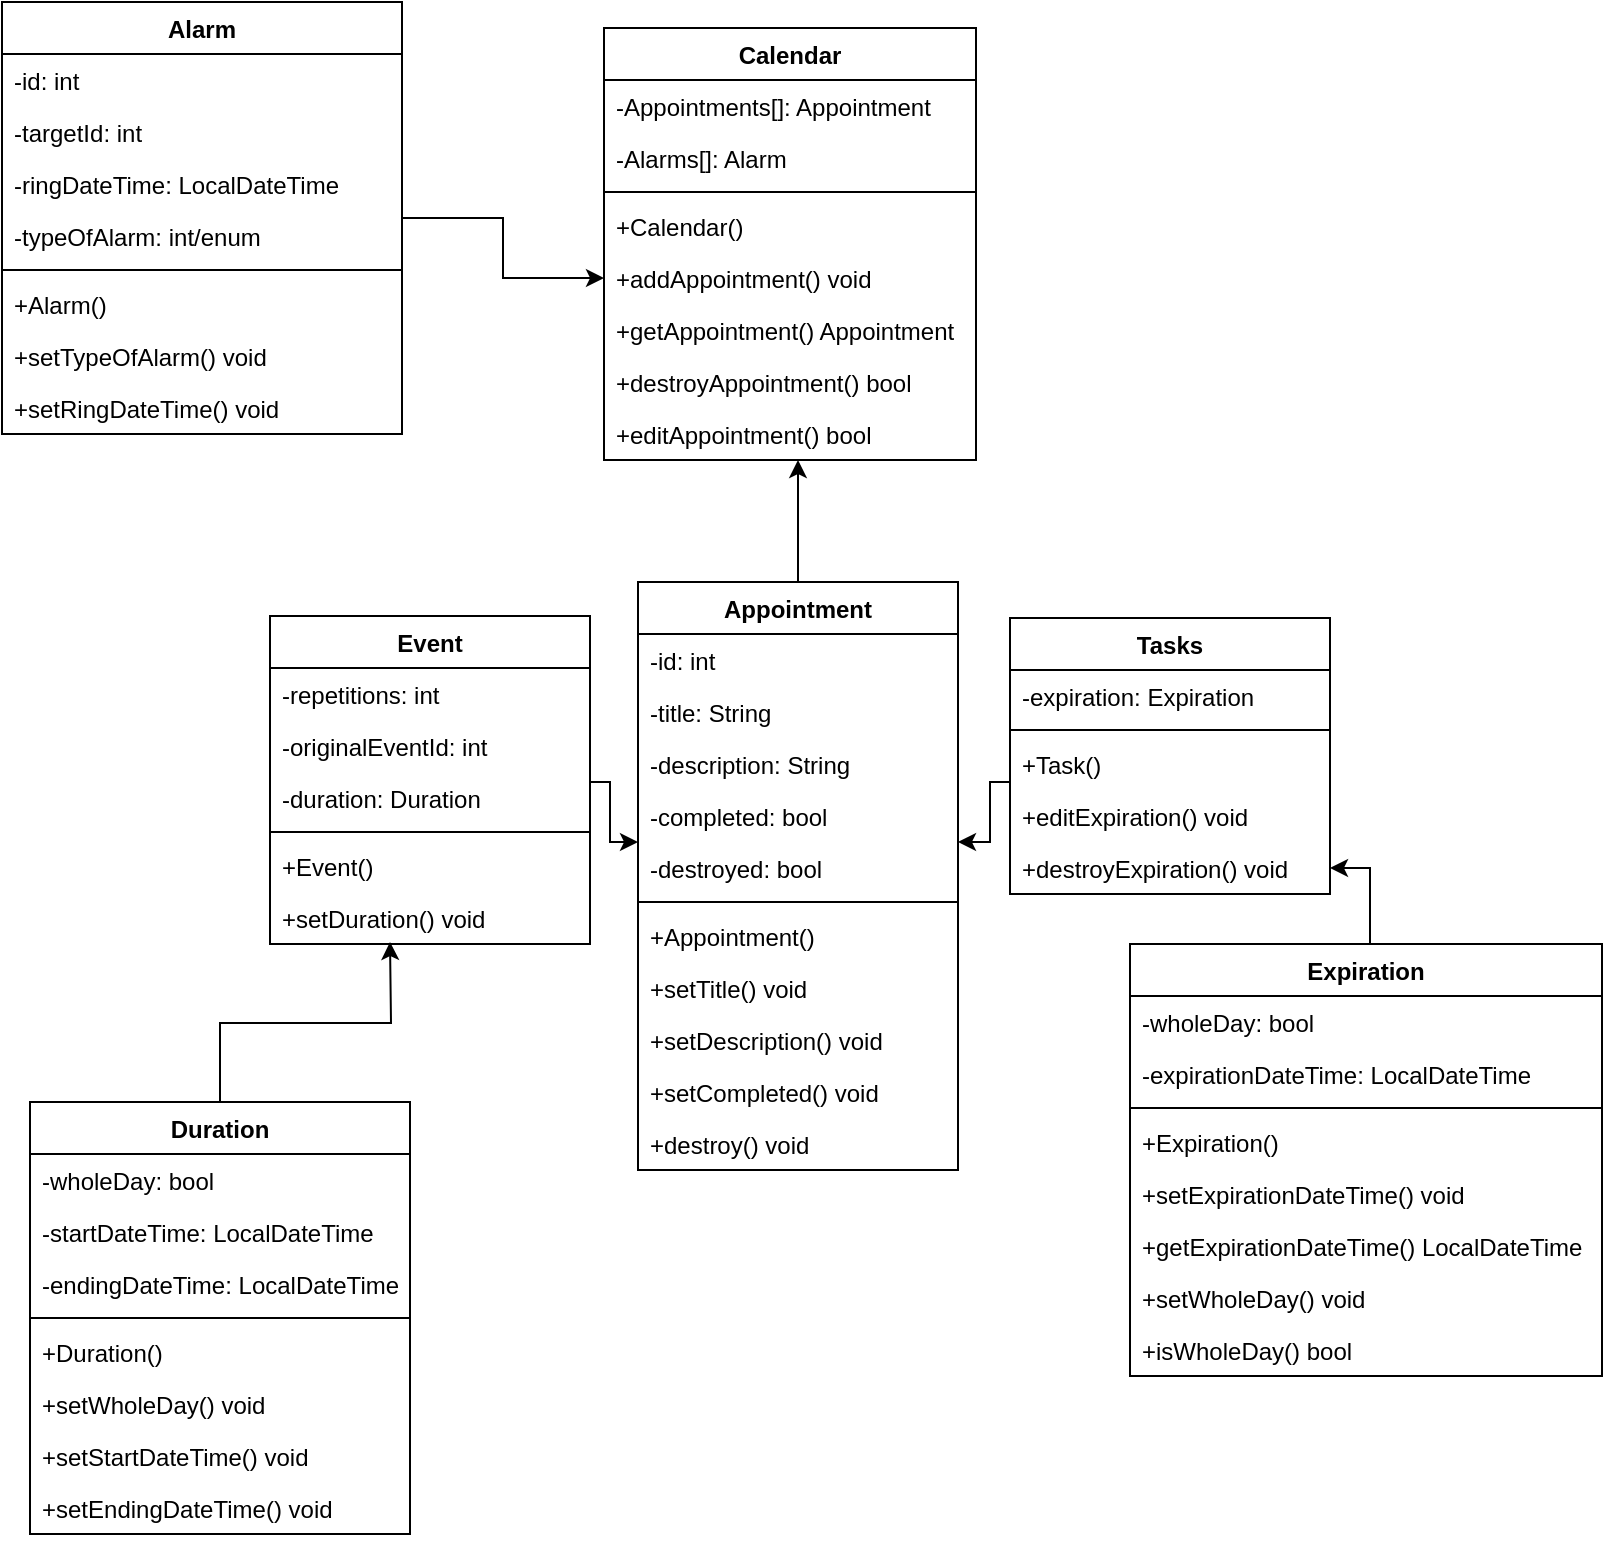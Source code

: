 <mxfile version="21.1.2" type="device">
  <diagram name="Página-1" id="B7GhUHJkOe92NP1iBFbK">
    <mxGraphModel dx="1434" dy="806" grid="1" gridSize="10" guides="1" tooltips="1" connect="1" arrows="1" fold="1" page="1" pageScale="1" pageWidth="827" pageHeight="1169" math="0" shadow="0">
      <root>
        <mxCell id="0" />
        <mxCell id="1" parent="0" />
        <mxCell id="6yVP0xscNu6BQEY-c9Ur-9" value="Calendar" style="swimlane;fontStyle=1;align=center;verticalAlign=top;childLayout=stackLayout;horizontal=1;startSize=26;horizontalStack=0;resizeParent=1;resizeParentMax=0;resizeLast=0;collapsible=1;marginBottom=0;" parent="1" vertex="1">
          <mxGeometry x="311" y="23" width="186" height="216" as="geometry" />
        </mxCell>
        <mxCell id="6yVP0xscNu6BQEY-c9Ur-14" value="-Appointments[]: Appointment" style="text;strokeColor=none;fillColor=none;align=left;verticalAlign=top;spacingLeft=4;spacingRight=4;overflow=hidden;rotatable=0;points=[[0,0.5],[1,0.5]];portConstraint=eastwest;" parent="6yVP0xscNu6BQEY-c9Ur-9" vertex="1">
          <mxGeometry y="26" width="186" height="26" as="geometry" />
        </mxCell>
        <mxCell id="pq_9ftzxwfjxtikR4yIr-13" value="-Alarms[]: Alarm" style="text;strokeColor=none;fillColor=none;align=left;verticalAlign=top;spacingLeft=4;spacingRight=4;overflow=hidden;rotatable=0;points=[[0,0.5],[1,0.5]];portConstraint=eastwest;" parent="6yVP0xscNu6BQEY-c9Ur-9" vertex="1">
          <mxGeometry y="52" width="186" height="26" as="geometry" />
        </mxCell>
        <mxCell id="6yVP0xscNu6BQEY-c9Ur-11" value="" style="line;strokeWidth=1;fillColor=none;align=left;verticalAlign=middle;spacingTop=-1;spacingLeft=3;spacingRight=3;rotatable=0;labelPosition=right;points=[];portConstraint=eastwest;strokeColor=inherit;" parent="6yVP0xscNu6BQEY-c9Ur-9" vertex="1">
          <mxGeometry y="78" width="186" height="8" as="geometry" />
        </mxCell>
        <mxCell id="6yVP0xscNu6BQEY-c9Ur-13" value="+Calendar()" style="text;strokeColor=none;fillColor=none;align=left;verticalAlign=top;spacingLeft=4;spacingRight=4;overflow=hidden;rotatable=0;points=[[0,0.5],[1,0.5]];portConstraint=eastwest;" parent="6yVP0xscNu6BQEY-c9Ur-9" vertex="1">
          <mxGeometry y="86" width="186" height="26" as="geometry" />
        </mxCell>
        <mxCell id="6yVP0xscNu6BQEY-c9Ur-15" value="+addAppointment() void" style="text;strokeColor=none;fillColor=none;align=left;verticalAlign=top;spacingLeft=4;spacingRight=4;overflow=hidden;rotatable=0;points=[[0,0.5],[1,0.5]];portConstraint=eastwest;" parent="6yVP0xscNu6BQEY-c9Ur-9" vertex="1">
          <mxGeometry y="112" width="186" height="26" as="geometry" />
        </mxCell>
        <mxCell id="6yVP0xscNu6BQEY-c9Ur-145" value="+getAppointment() Appointment" style="text;strokeColor=none;fillColor=none;align=left;verticalAlign=top;spacingLeft=4;spacingRight=4;overflow=hidden;rotatable=0;points=[[0,0.5],[1,0.5]];portConstraint=eastwest;" parent="6yVP0xscNu6BQEY-c9Ur-9" vertex="1">
          <mxGeometry y="138" width="186" height="26" as="geometry" />
        </mxCell>
        <mxCell id="6yVP0xscNu6BQEY-c9Ur-19" value="+destroyAppointment() bool" style="text;strokeColor=none;fillColor=none;align=left;verticalAlign=top;spacingLeft=4;spacingRight=4;overflow=hidden;rotatable=0;points=[[0,0.5],[1,0.5]];portConstraint=eastwest;" parent="6yVP0xscNu6BQEY-c9Ur-9" vertex="1">
          <mxGeometry y="164" width="186" height="26" as="geometry" />
        </mxCell>
        <mxCell id="6yVP0xscNu6BQEY-c9Ur-16" value="+editAppointment() bool" style="text;strokeColor=none;fillColor=none;align=left;verticalAlign=top;spacingLeft=4;spacingRight=4;overflow=hidden;rotatable=0;points=[[0,0.5],[1,0.5]];portConstraint=eastwest;" parent="6yVP0xscNu6BQEY-c9Ur-9" vertex="1">
          <mxGeometry y="190" width="186" height="26" as="geometry" />
        </mxCell>
        <mxCell id="pq_9ftzxwfjxtikR4yIr-11" value="" style="edgeStyle=orthogonalEdgeStyle;rounded=0;orthogonalLoop=1;jettySize=auto;html=1;" parent="1" source="6yVP0xscNu6BQEY-c9Ur-20" target="pq_9ftzxwfjxtikR4yIr-10" edge="1">
          <mxGeometry relative="1" as="geometry">
            <Array as="points">
              <mxPoint x="314" y="400" />
              <mxPoint x="314" y="430" />
            </Array>
          </mxGeometry>
        </mxCell>
        <mxCell id="6yVP0xscNu6BQEY-c9Ur-20" value="Event" style="swimlane;fontStyle=1;align=center;verticalAlign=top;childLayout=stackLayout;horizontal=1;startSize=26;horizontalStack=0;resizeParent=1;resizeParentMax=0;resizeLast=0;collapsible=1;marginBottom=0;" parent="1" vertex="1">
          <mxGeometry x="144" y="317" width="160" height="164" as="geometry" />
        </mxCell>
        <mxCell id="pq_9ftzxwfjxtikR4yIr-17" value="-repetitions: int" style="text;strokeColor=none;fillColor=none;align=left;verticalAlign=top;spacingLeft=4;spacingRight=4;overflow=hidden;rotatable=0;points=[[0,0.5],[1,0.5]];portConstraint=eastwest;" parent="6yVP0xscNu6BQEY-c9Ur-20" vertex="1">
          <mxGeometry y="26" width="160" height="26" as="geometry" />
        </mxCell>
        <mxCell id="pq_9ftzxwfjxtikR4yIr-18" value="-originalEventId: int" style="text;strokeColor=none;fillColor=none;align=left;verticalAlign=top;spacingLeft=4;spacingRight=4;overflow=hidden;rotatable=0;points=[[0,0.5],[1,0.5]];portConstraint=eastwest;" parent="6yVP0xscNu6BQEY-c9Ur-20" vertex="1">
          <mxGeometry y="52" width="160" height="26" as="geometry" />
        </mxCell>
        <mxCell id="6yVP0xscNu6BQEY-c9Ur-57" value="-duration: Duration" style="text;strokeColor=none;fillColor=none;align=left;verticalAlign=top;spacingLeft=4;spacingRight=4;overflow=hidden;rotatable=0;points=[[0,0.5],[1,0.5]];portConstraint=eastwest;" parent="6yVP0xscNu6BQEY-c9Ur-20" vertex="1">
          <mxGeometry y="78" width="160" height="26" as="geometry" />
        </mxCell>
        <mxCell id="6yVP0xscNu6BQEY-c9Ur-23" value="" style="line;strokeWidth=1;fillColor=none;align=left;verticalAlign=middle;spacingTop=-1;spacingLeft=3;spacingRight=3;rotatable=0;labelPosition=right;points=[];portConstraint=eastwest;strokeColor=inherit;" parent="6yVP0xscNu6BQEY-c9Ur-20" vertex="1">
          <mxGeometry y="104" width="160" height="8" as="geometry" />
        </mxCell>
        <mxCell id="6yVP0xscNu6BQEY-c9Ur-24" value="+Event()" style="text;strokeColor=none;fillColor=none;align=left;verticalAlign=top;spacingLeft=4;spacingRight=4;overflow=hidden;rotatable=0;points=[[0,0.5],[1,0.5]];portConstraint=eastwest;" parent="6yVP0xscNu6BQEY-c9Ur-20" vertex="1">
          <mxGeometry y="112" width="160" height="26" as="geometry" />
        </mxCell>
        <mxCell id="6yVP0xscNu6BQEY-c9Ur-27" value="+setDuration() void" style="text;strokeColor=none;fillColor=none;align=left;verticalAlign=top;spacingLeft=4;spacingRight=4;overflow=hidden;rotatable=0;points=[[0,0.5],[1,0.5]];portConstraint=eastwest;" parent="6yVP0xscNu6BQEY-c9Ur-20" vertex="1">
          <mxGeometry y="138" width="160" height="26" as="geometry" />
        </mxCell>
        <mxCell id="pq_9ftzxwfjxtikR4yIr-12" value="" style="edgeStyle=orthogonalEdgeStyle;rounded=0;orthogonalLoop=1;jettySize=auto;html=1;" parent="1" source="6yVP0xscNu6BQEY-c9Ur-45" target="pq_9ftzxwfjxtikR4yIr-9" edge="1">
          <mxGeometry relative="1" as="geometry">
            <Array as="points">
              <mxPoint x="504" y="400" />
              <mxPoint x="504" y="430" />
            </Array>
          </mxGeometry>
        </mxCell>
        <mxCell id="6yVP0xscNu6BQEY-c9Ur-45" value="Tasks" style="swimlane;fontStyle=1;align=center;verticalAlign=top;childLayout=stackLayout;horizontal=1;startSize=26;horizontalStack=0;resizeParent=1;resizeParentMax=0;resizeLast=0;collapsible=1;marginBottom=0;" parent="1" vertex="1">
          <mxGeometry x="514" y="318" width="160" height="138" as="geometry" />
        </mxCell>
        <mxCell id="6yVP0xscNu6BQEY-c9Ur-66" value="-expiration: Expiration" style="text;strokeColor=none;fillColor=none;align=left;verticalAlign=top;spacingLeft=4;spacingRight=4;overflow=hidden;rotatable=0;points=[[0,0.5],[1,0.5]];portConstraint=eastwest;" parent="6yVP0xscNu6BQEY-c9Ur-45" vertex="1">
          <mxGeometry y="26" width="160" height="26" as="geometry" />
        </mxCell>
        <mxCell id="6yVP0xscNu6BQEY-c9Ur-48" value="" style="line;strokeWidth=1;fillColor=none;align=left;verticalAlign=middle;spacingTop=-1;spacingLeft=3;spacingRight=3;rotatable=0;labelPosition=right;points=[];portConstraint=eastwest;strokeColor=inherit;" parent="6yVP0xscNu6BQEY-c9Ur-45" vertex="1">
          <mxGeometry y="52" width="160" height="8" as="geometry" />
        </mxCell>
        <mxCell id="6yVP0xscNu6BQEY-c9Ur-49" value="+Task()" style="text;strokeColor=none;fillColor=none;align=left;verticalAlign=top;spacingLeft=4;spacingRight=4;overflow=hidden;rotatable=0;points=[[0,0.5],[1,0.5]];portConstraint=eastwest;" parent="6yVP0xscNu6BQEY-c9Ur-45" vertex="1">
          <mxGeometry y="60" width="160" height="26" as="geometry" />
        </mxCell>
        <mxCell id="6yVP0xscNu6BQEY-c9Ur-70" value="+editExpiration() void" style="text;strokeColor=none;fillColor=none;align=left;verticalAlign=top;spacingLeft=4;spacingRight=4;overflow=hidden;rotatable=0;points=[[0,0.5],[1,0.5]];portConstraint=eastwest;" parent="6yVP0xscNu6BQEY-c9Ur-45" vertex="1">
          <mxGeometry y="86" width="160" height="26" as="geometry" />
        </mxCell>
        <mxCell id="6yVP0xscNu6BQEY-c9Ur-72" value="+destroyExpiration() void" style="text;strokeColor=none;fillColor=none;align=left;verticalAlign=top;spacingLeft=4;spacingRight=4;overflow=hidden;rotatable=0;points=[[0,0.5],[1,0.5]];portConstraint=eastwest;" parent="6yVP0xscNu6BQEY-c9Ur-45" vertex="1">
          <mxGeometry y="112" width="160" height="26" as="geometry" />
        </mxCell>
        <mxCell id="csybnIF6_wFdnDBGwbe4-1" value="" style="edgeStyle=orthogonalEdgeStyle;rounded=0;orthogonalLoop=1;jettySize=auto;html=1;" parent="1" source="6yVP0xscNu6BQEY-c9Ur-73" target="6yVP0xscNu6BQEY-c9Ur-16" edge="1">
          <mxGeometry relative="1" as="geometry">
            <Array as="points">
              <mxPoint x="408" y="260" />
              <mxPoint x="408" y="260" />
            </Array>
          </mxGeometry>
        </mxCell>
        <mxCell id="6yVP0xscNu6BQEY-c9Ur-73" value="Appointment" style="swimlane;fontStyle=1;align=center;verticalAlign=top;childLayout=stackLayout;horizontal=1;startSize=26;horizontalStack=0;resizeParent=1;resizeParentMax=0;resizeLast=0;collapsible=1;marginBottom=0;" parent="1" vertex="1">
          <mxGeometry x="328" y="300" width="160" height="294" as="geometry" />
        </mxCell>
        <mxCell id="6yVP0xscNu6BQEY-c9Ur-74" value="-id: int" style="text;strokeColor=none;fillColor=none;align=left;verticalAlign=top;spacingLeft=4;spacingRight=4;overflow=hidden;rotatable=0;points=[[0,0.5],[1,0.5]];portConstraint=eastwest;" parent="6yVP0xscNu6BQEY-c9Ur-73" vertex="1">
          <mxGeometry y="26" width="160" height="26" as="geometry" />
        </mxCell>
        <mxCell id="6yVP0xscNu6BQEY-c9Ur-75" value="-title: String" style="text;strokeColor=none;fillColor=none;align=left;verticalAlign=top;spacingLeft=4;spacingRight=4;overflow=hidden;rotatable=0;points=[[0,0.5],[1,0.5]];portConstraint=eastwest;" parent="6yVP0xscNu6BQEY-c9Ur-73" vertex="1">
          <mxGeometry y="52" width="160" height="26" as="geometry" />
        </mxCell>
        <mxCell id="6yVP0xscNu6BQEY-c9Ur-76" value="-description: String" style="text;strokeColor=none;fillColor=none;align=left;verticalAlign=top;spacingLeft=4;spacingRight=4;overflow=hidden;rotatable=0;points=[[0,0.5],[1,0.5]];portConstraint=eastwest;" parent="6yVP0xscNu6BQEY-c9Ur-73" vertex="1">
          <mxGeometry y="78" width="160" height="26" as="geometry" />
        </mxCell>
        <mxCell id="pq_9ftzxwfjxtikR4yIr-10" value="-completed: bool" style="text;strokeColor=none;fillColor=none;align=left;verticalAlign=top;spacingLeft=4;spacingRight=4;overflow=hidden;rotatable=0;points=[[0,0.5],[1,0.5]];portConstraint=eastwest;" parent="6yVP0xscNu6BQEY-c9Ur-73" vertex="1">
          <mxGeometry y="104" width="160" height="26" as="geometry" />
        </mxCell>
        <mxCell id="pq_9ftzxwfjxtikR4yIr-9" value="-destroyed: bool" style="text;strokeColor=none;fillColor=none;align=left;verticalAlign=top;spacingLeft=4;spacingRight=4;overflow=hidden;rotatable=0;points=[[0,0.5],[1,0.5]];portConstraint=eastwest;" parent="6yVP0xscNu6BQEY-c9Ur-73" vertex="1">
          <mxGeometry y="130" width="160" height="26" as="geometry" />
        </mxCell>
        <mxCell id="6yVP0xscNu6BQEY-c9Ur-79" value="" style="line;strokeWidth=1;fillColor=none;align=left;verticalAlign=middle;spacingTop=-1;spacingLeft=3;spacingRight=3;rotatable=0;labelPosition=right;points=[];portConstraint=eastwest;strokeColor=inherit;" parent="6yVP0xscNu6BQEY-c9Ur-73" vertex="1">
          <mxGeometry y="156" width="160" height="8" as="geometry" />
        </mxCell>
        <mxCell id="6yVP0xscNu6BQEY-c9Ur-80" value="+Appointment()" style="text;strokeColor=none;fillColor=none;align=left;verticalAlign=top;spacingLeft=4;spacingRight=4;overflow=hidden;rotatable=0;points=[[0,0.5],[1,0.5]];portConstraint=eastwest;" parent="6yVP0xscNu6BQEY-c9Ur-73" vertex="1">
          <mxGeometry y="164" width="160" height="26" as="geometry" />
        </mxCell>
        <mxCell id="6yVP0xscNu6BQEY-c9Ur-81" value="+setTitle() void" style="text;strokeColor=none;fillColor=none;align=left;verticalAlign=top;spacingLeft=4;spacingRight=4;overflow=hidden;rotatable=0;points=[[0,0.5],[1,0.5]];portConstraint=eastwest;" parent="6yVP0xscNu6BQEY-c9Ur-73" vertex="1">
          <mxGeometry y="190" width="160" height="26" as="geometry" />
        </mxCell>
        <mxCell id="6yVP0xscNu6BQEY-c9Ur-82" value="+setDescription() void" style="text;strokeColor=none;fillColor=none;align=left;verticalAlign=top;spacingLeft=4;spacingRight=4;overflow=hidden;rotatable=0;points=[[0,0.5],[1,0.5]];portConstraint=eastwest;" parent="6yVP0xscNu6BQEY-c9Ur-73" vertex="1">
          <mxGeometry y="216" width="160" height="26" as="geometry" />
        </mxCell>
        <mxCell id="pq_9ftzxwfjxtikR4yIr-15" value="+setCompleted() void" style="text;strokeColor=none;fillColor=none;align=left;verticalAlign=top;spacingLeft=4;spacingRight=4;overflow=hidden;rotatable=0;points=[[0,0.5],[1,0.5]];portConstraint=eastwest;" parent="6yVP0xscNu6BQEY-c9Ur-73" vertex="1">
          <mxGeometry y="242" width="160" height="26" as="geometry" />
        </mxCell>
        <mxCell id="pq_9ftzxwfjxtikR4yIr-16" value="+destroy() void" style="text;strokeColor=none;fillColor=none;align=left;verticalAlign=top;spacingLeft=4;spacingRight=4;overflow=hidden;rotatable=0;points=[[0,0.5],[1,0.5]];portConstraint=eastwest;" parent="6yVP0xscNu6BQEY-c9Ur-73" vertex="1">
          <mxGeometry y="268" width="160" height="26" as="geometry" />
        </mxCell>
        <mxCell id="6yVP0xscNu6BQEY-c9Ur-148" value="" style="edgeStyle=orthogonalEdgeStyle;rounded=0;orthogonalLoop=1;jettySize=auto;html=1;" parent="1" source="6yVP0xscNu6BQEY-c9Ur-102" edge="1">
          <mxGeometry relative="1" as="geometry">
            <mxPoint x="204" y="480" as="targetPoint" />
          </mxGeometry>
        </mxCell>
        <mxCell id="6yVP0xscNu6BQEY-c9Ur-102" value="Duration" style="swimlane;fontStyle=1;align=center;verticalAlign=top;childLayout=stackLayout;horizontal=1;startSize=26;horizontalStack=0;resizeParent=1;resizeParentMax=0;resizeLast=0;collapsible=1;marginBottom=0;" parent="1" vertex="1">
          <mxGeometry x="24" y="560" width="190" height="216" as="geometry" />
        </mxCell>
        <mxCell id="6yVP0xscNu6BQEY-c9Ur-114" value="-wholeDay: bool" style="text;strokeColor=none;fillColor=none;align=left;verticalAlign=top;spacingLeft=4;spacingRight=4;overflow=hidden;rotatable=0;points=[[0,0.5],[1,0.5]];portConstraint=eastwest;" parent="6yVP0xscNu6BQEY-c9Ur-102" vertex="1">
          <mxGeometry y="26" width="190" height="26" as="geometry" />
        </mxCell>
        <mxCell id="6yVP0xscNu6BQEY-c9Ur-99" value="-startDateTime: LocalDateTime" style="text;strokeColor=none;fillColor=none;align=left;verticalAlign=top;spacingLeft=4;spacingRight=4;overflow=hidden;rotatable=0;points=[[0,0.5],[1,0.5]];portConstraint=eastwest;" parent="6yVP0xscNu6BQEY-c9Ur-102" vertex="1">
          <mxGeometry y="52" width="190" height="26" as="geometry" />
        </mxCell>
        <mxCell id="6yVP0xscNu6BQEY-c9Ur-100" value="-endingDateTime: LocalDateTime" style="text;strokeColor=none;fillColor=none;align=left;verticalAlign=top;spacingLeft=4;spacingRight=4;overflow=hidden;rotatable=0;points=[[0,0.5],[1,0.5]];portConstraint=eastwest;" parent="6yVP0xscNu6BQEY-c9Ur-102" vertex="1">
          <mxGeometry y="78" width="190" height="26" as="geometry" />
        </mxCell>
        <mxCell id="6yVP0xscNu6BQEY-c9Ur-108" value="" style="line;strokeWidth=1;fillColor=none;align=left;verticalAlign=middle;spacingTop=-1;spacingLeft=3;spacingRight=3;rotatable=0;labelPosition=right;points=[];portConstraint=eastwest;strokeColor=inherit;" parent="6yVP0xscNu6BQEY-c9Ur-102" vertex="1">
          <mxGeometry y="104" width="190" height="8" as="geometry" />
        </mxCell>
        <mxCell id="6yVP0xscNu6BQEY-c9Ur-109" value="+Duration()" style="text;strokeColor=none;fillColor=none;align=left;verticalAlign=top;spacingLeft=4;spacingRight=4;overflow=hidden;rotatable=0;points=[[0,0.5],[1,0.5]];portConstraint=eastwest;" parent="6yVP0xscNu6BQEY-c9Ur-102" vertex="1">
          <mxGeometry y="112" width="190" height="26" as="geometry" />
        </mxCell>
        <mxCell id="6yVP0xscNu6BQEY-c9Ur-115" value="+setWholeDay() void" style="text;strokeColor=none;fillColor=none;align=left;verticalAlign=top;spacingLeft=4;spacingRight=4;overflow=hidden;rotatable=0;points=[[0,0.5],[1,0.5]];portConstraint=eastwest;" parent="6yVP0xscNu6BQEY-c9Ur-102" vertex="1">
          <mxGeometry y="138" width="190" height="26" as="geometry" />
        </mxCell>
        <mxCell id="6yVP0xscNu6BQEY-c9Ur-110" value="+setStartDateTime() void" style="text;strokeColor=none;fillColor=none;align=left;verticalAlign=top;spacingLeft=4;spacingRight=4;overflow=hidden;rotatable=0;points=[[0,0.5],[1,0.5]];portConstraint=eastwest;" parent="6yVP0xscNu6BQEY-c9Ur-102" vertex="1">
          <mxGeometry y="164" width="190" height="26" as="geometry" />
        </mxCell>
        <mxCell id="6yVP0xscNu6BQEY-c9Ur-111" value="+setEndingDateTime() void" style="text;strokeColor=none;fillColor=none;align=left;verticalAlign=top;spacingLeft=4;spacingRight=4;overflow=hidden;rotatable=0;points=[[0,0.5],[1,0.5]];portConstraint=eastwest;" parent="6yVP0xscNu6BQEY-c9Ur-102" vertex="1">
          <mxGeometry y="190" width="190" height="26" as="geometry" />
        </mxCell>
        <mxCell id="6yVP0xscNu6BQEY-c9Ur-149" value="" style="edgeStyle=orthogonalEdgeStyle;rounded=0;orthogonalLoop=1;jettySize=auto;html=1;" parent="1" source="6yVP0xscNu6BQEY-c9Ur-117" target="6yVP0xscNu6BQEY-c9Ur-72" edge="1">
          <mxGeometry relative="1" as="geometry">
            <Array as="points">
              <mxPoint x="694" y="599" />
            </Array>
          </mxGeometry>
        </mxCell>
        <mxCell id="6yVP0xscNu6BQEY-c9Ur-117" value="Expiration" style="swimlane;fontStyle=1;align=center;verticalAlign=top;childLayout=stackLayout;horizontal=1;startSize=26;horizontalStack=0;resizeParent=1;resizeParentMax=0;resizeLast=0;collapsible=1;marginBottom=0;" parent="1" vertex="1">
          <mxGeometry x="574" y="481" width="236" height="216" as="geometry" />
        </mxCell>
        <mxCell id="6yVP0xscNu6BQEY-c9Ur-118" value="-wholeDay: bool" style="text;strokeColor=none;fillColor=none;align=left;verticalAlign=top;spacingLeft=4;spacingRight=4;overflow=hidden;rotatable=0;points=[[0,0.5],[1,0.5]];portConstraint=eastwest;" parent="6yVP0xscNu6BQEY-c9Ur-117" vertex="1">
          <mxGeometry y="26" width="236" height="26" as="geometry" />
        </mxCell>
        <mxCell id="6yVP0xscNu6BQEY-c9Ur-121" value="-expirationDateTime: LocalDateTime" style="text;strokeColor=none;fillColor=none;align=left;verticalAlign=top;spacingLeft=4;spacingRight=4;overflow=hidden;rotatable=0;points=[[0,0.5],[1,0.5]];portConstraint=eastwest;" parent="6yVP0xscNu6BQEY-c9Ur-117" vertex="1">
          <mxGeometry y="52" width="236" height="26" as="geometry" />
        </mxCell>
        <mxCell id="6yVP0xscNu6BQEY-c9Ur-122" value="" style="line;strokeWidth=1;fillColor=none;align=left;verticalAlign=middle;spacingTop=-1;spacingLeft=3;spacingRight=3;rotatable=0;labelPosition=right;points=[];portConstraint=eastwest;strokeColor=inherit;" parent="6yVP0xscNu6BQEY-c9Ur-117" vertex="1">
          <mxGeometry y="78" width="236" height="8" as="geometry" />
        </mxCell>
        <mxCell id="6yVP0xscNu6BQEY-c9Ur-123" value="+Expiration()" style="text;strokeColor=none;fillColor=none;align=left;verticalAlign=top;spacingLeft=4;spacingRight=4;overflow=hidden;rotatable=0;points=[[0,0.5],[1,0.5]];portConstraint=eastwest;" parent="6yVP0xscNu6BQEY-c9Ur-117" vertex="1">
          <mxGeometry y="86" width="236" height="26" as="geometry" />
        </mxCell>
        <mxCell id="6yVP0xscNu6BQEY-c9Ur-126" value="+setExpirationDateTime() void" style="text;strokeColor=none;fillColor=none;align=left;verticalAlign=top;spacingLeft=4;spacingRight=4;overflow=hidden;rotatable=0;points=[[0,0.5],[1,0.5]];portConstraint=eastwest;" parent="6yVP0xscNu6BQEY-c9Ur-117" vertex="1">
          <mxGeometry y="112" width="236" height="26" as="geometry" />
        </mxCell>
        <mxCell id="OCeLNcQzXR1N7st4v14w-1" value="+getExpirationDateTime() LocalDateTime" style="text;strokeColor=none;fillColor=none;align=left;verticalAlign=top;spacingLeft=4;spacingRight=4;overflow=hidden;rotatable=0;points=[[0,0.5],[1,0.5]];portConstraint=eastwest;" vertex="1" parent="6yVP0xscNu6BQEY-c9Ur-117">
          <mxGeometry y="138" width="236" height="26" as="geometry" />
        </mxCell>
        <mxCell id="OCeLNcQzXR1N7st4v14w-2" value="+setWholeDay() void" style="text;strokeColor=none;fillColor=none;align=left;verticalAlign=top;spacingLeft=4;spacingRight=4;overflow=hidden;rotatable=0;points=[[0,0.5],[1,0.5]];portConstraint=eastwest;" vertex="1" parent="6yVP0xscNu6BQEY-c9Ur-117">
          <mxGeometry y="164" width="236" height="26" as="geometry" />
        </mxCell>
        <mxCell id="OCeLNcQzXR1N7st4v14w-3" value="+isWholeDay() bool" style="text;strokeColor=none;fillColor=none;align=left;verticalAlign=top;spacingLeft=4;spacingRight=4;overflow=hidden;rotatable=0;points=[[0,0.5],[1,0.5]];portConstraint=eastwest;" vertex="1" parent="6yVP0xscNu6BQEY-c9Ur-117">
          <mxGeometry y="190" width="236" height="26" as="geometry" />
        </mxCell>
        <mxCell id="pq_9ftzxwfjxtikR4yIr-19" value="" style="edgeStyle=orthogonalEdgeStyle;rounded=0;orthogonalLoop=1;jettySize=auto;html=1;" parent="1" source="MpDh-TRCK5XOlLjy6D3E-1" target="6yVP0xscNu6BQEY-c9Ur-15" edge="1">
          <mxGeometry relative="1" as="geometry" />
        </mxCell>
        <mxCell id="MpDh-TRCK5XOlLjy6D3E-1" value="Alarm" style="swimlane;fontStyle=1;align=center;verticalAlign=top;childLayout=stackLayout;horizontal=1;startSize=26;horizontalStack=0;resizeParent=1;resizeParentMax=0;resizeLast=0;collapsible=1;marginBottom=0;" parent="1" vertex="1">
          <mxGeometry x="10" y="10" width="200" height="216" as="geometry" />
        </mxCell>
        <mxCell id="MpDh-TRCK5XOlLjy6D3E-2" value="-id: int&#xa;" style="text;strokeColor=none;fillColor=none;align=left;verticalAlign=top;spacingLeft=4;spacingRight=4;overflow=hidden;rotatable=0;points=[[0,0.5],[1,0.5]];portConstraint=eastwest;" parent="MpDh-TRCK5XOlLjy6D3E-1" vertex="1">
          <mxGeometry y="26" width="200" height="26" as="geometry" />
        </mxCell>
        <mxCell id="MpDh-TRCK5XOlLjy6D3E-9" value="-targetId: int" style="text;strokeColor=none;fillColor=none;align=left;verticalAlign=top;spacingLeft=4;spacingRight=4;overflow=hidden;rotatable=0;points=[[0,0.5],[1,0.5]];portConstraint=eastwest;" parent="MpDh-TRCK5XOlLjy6D3E-1" vertex="1">
          <mxGeometry y="52" width="200" height="26" as="geometry" />
        </mxCell>
        <mxCell id="MpDh-TRCK5XOlLjy6D3E-11" value="-ringDateTime: LocalDateTime" style="text;strokeColor=none;fillColor=none;align=left;verticalAlign=top;spacingLeft=4;spacingRight=4;overflow=hidden;rotatable=0;points=[[0,0.5],[1,0.5]];portConstraint=eastwest;" parent="MpDh-TRCK5XOlLjy6D3E-1" vertex="1">
          <mxGeometry y="78" width="200" height="26" as="geometry" />
        </mxCell>
        <mxCell id="MpDh-TRCK5XOlLjy6D3E-12" value="-typeOfAlarm: int/enum" style="text;strokeColor=none;fillColor=none;align=left;verticalAlign=top;spacingLeft=4;spacingRight=4;overflow=hidden;rotatable=0;points=[[0,0.5],[1,0.5]];portConstraint=eastwest;" parent="MpDh-TRCK5XOlLjy6D3E-1" vertex="1">
          <mxGeometry y="104" width="200" height="26" as="geometry" />
        </mxCell>
        <mxCell id="MpDh-TRCK5XOlLjy6D3E-3" value="" style="line;strokeWidth=1;fillColor=none;align=left;verticalAlign=middle;spacingTop=-1;spacingLeft=3;spacingRight=3;rotatable=0;labelPosition=right;points=[];portConstraint=eastwest;strokeColor=inherit;" parent="MpDh-TRCK5XOlLjy6D3E-1" vertex="1">
          <mxGeometry y="130" width="200" height="8" as="geometry" />
        </mxCell>
        <mxCell id="MpDh-TRCK5XOlLjy6D3E-4" value="+Alarm()" style="text;strokeColor=none;fillColor=none;align=left;verticalAlign=top;spacingLeft=4;spacingRight=4;overflow=hidden;rotatable=0;points=[[0,0.5],[1,0.5]];portConstraint=eastwest;" parent="MpDh-TRCK5XOlLjy6D3E-1" vertex="1">
          <mxGeometry y="138" width="200" height="26" as="geometry" />
        </mxCell>
        <mxCell id="MpDh-TRCK5XOlLjy6D3E-5" value="+setTypeOfAlarm() void" style="text;strokeColor=none;fillColor=none;align=left;verticalAlign=top;spacingLeft=4;spacingRight=4;overflow=hidden;rotatable=0;points=[[0,0.5],[1,0.5]];portConstraint=eastwest;" parent="MpDh-TRCK5XOlLjy6D3E-1" vertex="1">
          <mxGeometry y="164" width="200" height="26" as="geometry" />
        </mxCell>
        <mxCell id="MpDh-TRCK5XOlLjy6D3E-6" value="+setRingDateTime() void" style="text;strokeColor=none;fillColor=none;align=left;verticalAlign=top;spacingLeft=4;spacingRight=4;overflow=hidden;rotatable=0;points=[[0,0.5],[1,0.5]];portConstraint=eastwest;" parent="MpDh-TRCK5XOlLjy6D3E-1" vertex="1">
          <mxGeometry y="190" width="200" height="26" as="geometry" />
        </mxCell>
      </root>
    </mxGraphModel>
  </diagram>
</mxfile>
